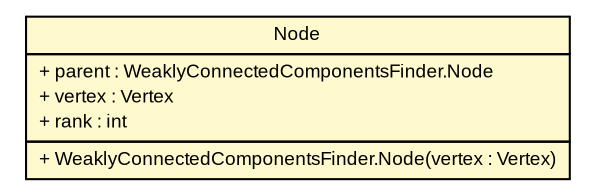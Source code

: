 #!/usr/local/bin/dot
#
# Class diagram 
# Generated by UMLGraph version R5_6 (http://www.umlgraph.org/)
#

digraph G {
	edge [fontname="arial",fontsize=10,labelfontname="arial",labelfontsize=10];
	node [fontname="arial",fontsize=10,shape=plaintext];
	nodesep=0.25;
	ranksep=0.5;
	// pfc.utilities.graph.WeaklyConnectedComponentsFinder.Node
	c18477 [label=<<table title="pfc.utilities.graph.WeaklyConnectedComponentsFinder.Node" border="0" cellborder="1" cellspacing="0" cellpadding="2" port="p" bgcolor="lemonChiffon" href="./WeaklyConnectedComponentsFinder.Node.html">
		<tr><td><table border="0" cellspacing="0" cellpadding="1">
<tr><td align="center" balign="center"> Node </td></tr>
		</table></td></tr>
		<tr><td><table border="0" cellspacing="0" cellpadding="1">
<tr><td align="left" balign="left"> + parent : WeaklyConnectedComponentsFinder.Node </td></tr>
<tr><td align="left" balign="left"> + vertex : Vertex </td></tr>
<tr><td align="left" balign="left"> + rank : int </td></tr>
		</table></td></tr>
		<tr><td><table border="0" cellspacing="0" cellpadding="1">
<tr><td align="left" balign="left"> + WeaklyConnectedComponentsFinder.Node(vertex : Vertex) </td></tr>
		</table></td></tr>
		</table>>, URL="./WeaklyConnectedComponentsFinder.Node.html", fontname="arial", fontcolor="black", fontsize=9.0];
}

